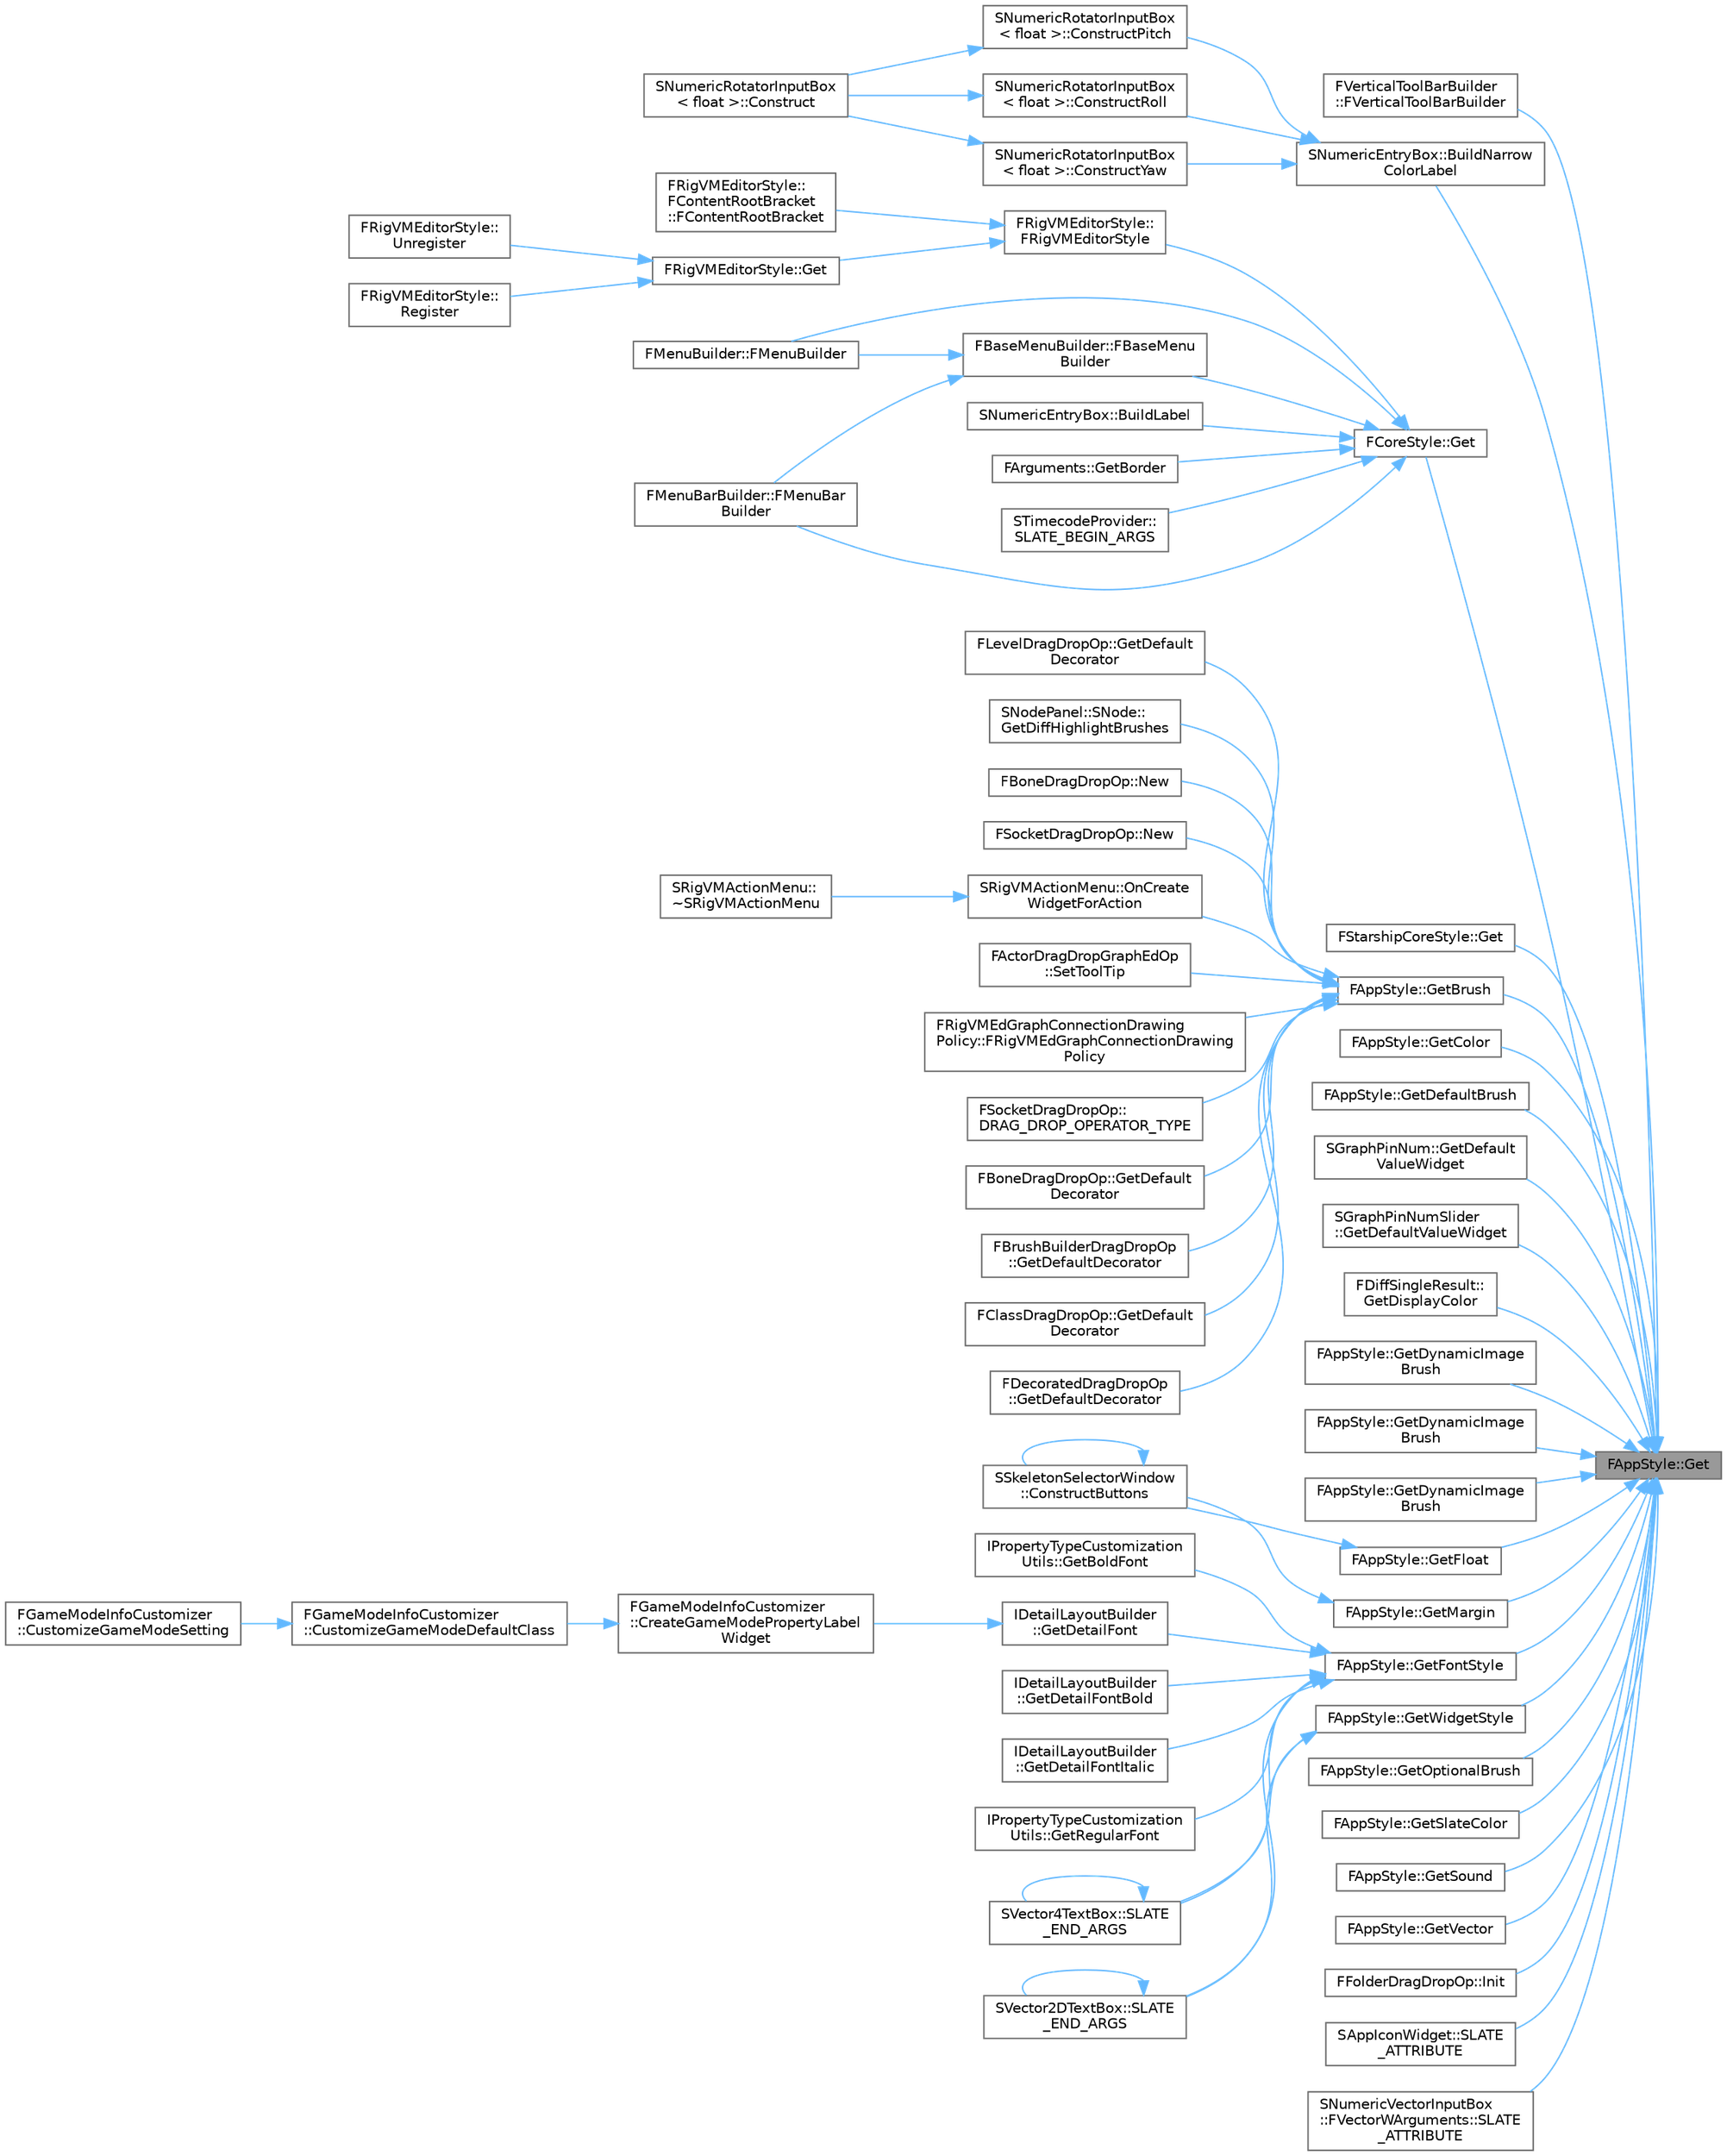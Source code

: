 digraph "FAppStyle::Get"
{
 // INTERACTIVE_SVG=YES
 // LATEX_PDF_SIZE
  bgcolor="transparent";
  edge [fontname=Helvetica,fontsize=10,labelfontname=Helvetica,labelfontsize=10];
  node [fontname=Helvetica,fontsize=10,shape=box,height=0.2,width=0.4];
  rankdir="RL";
  Node1 [id="Node000001",label="FAppStyle::Get",height=0.2,width=0.4,color="gray40", fillcolor="grey60", style="filled", fontcolor="black",tooltip=" "];
  Node1 -> Node2 [id="edge1_Node000001_Node000002",dir="back",color="steelblue1",style="solid",tooltip=" "];
  Node2 [id="Node000002",label="FVerticalToolBarBuilder\l::FVerticalToolBarBuilder",height=0.2,width=0.4,color="grey40", fillcolor="white", style="filled",URL="$d8/d6a/classFVerticalToolBarBuilder.html#a5ba8095ae9f03095e5c25935ca965e73",tooltip="Constructor."];
  Node1 -> Node3 [id="edge2_Node000001_Node000003",dir="back",color="steelblue1",style="solid",tooltip=" "];
  Node3 [id="Node000003",label="SNumericEntryBox::BuildNarrow\lColorLabel",height=0.2,width=0.4,color="grey40", fillcolor="white", style="filled",URL="$dc/db6/classSNumericEntryBox.html#a454a28263d29f1c1948039c5aa9acd8d",tooltip=" "];
  Node3 -> Node4 [id="edge3_Node000003_Node000004",dir="back",color="steelblue1",style="solid",tooltip=" "];
  Node4 [id="Node000004",label="SNumericRotatorInputBox\l\< float \>::ConstructPitch",height=0.2,width=0.4,color="grey40", fillcolor="white", style="filled",URL="$de/dee/classSNumericRotatorInputBox.html#ab9fcac6fafe090f38800a6e935b56c6f",tooltip=" "];
  Node4 -> Node5 [id="edge4_Node000004_Node000005",dir="back",color="steelblue1",style="solid",tooltip=" "];
  Node5 [id="Node000005",label="SNumericRotatorInputBox\l\< float \>::Construct",height=0.2,width=0.4,color="grey40", fillcolor="white", style="filled",URL="$de/dee/classSNumericRotatorInputBox.html#a8fe779a7671a76bd93c6837d87e4ab6b",tooltip=" "];
  Node3 -> Node6 [id="edge5_Node000003_Node000006",dir="back",color="steelblue1",style="solid",tooltip=" "];
  Node6 [id="Node000006",label="SNumericRotatorInputBox\l\< float \>::ConstructRoll",height=0.2,width=0.4,color="grey40", fillcolor="white", style="filled",URL="$de/dee/classSNumericRotatorInputBox.html#a21a596f656587b8e2357263f04eb0d16",tooltip=" "];
  Node6 -> Node5 [id="edge6_Node000006_Node000005",dir="back",color="steelblue1",style="solid",tooltip=" "];
  Node3 -> Node7 [id="edge7_Node000003_Node000007",dir="back",color="steelblue1",style="solid",tooltip=" "];
  Node7 [id="Node000007",label="SNumericRotatorInputBox\l\< float \>::ConstructYaw",height=0.2,width=0.4,color="grey40", fillcolor="white", style="filled",URL="$de/dee/classSNumericRotatorInputBox.html#ab713ce33357bdaa57f2c998fb80f8dd5",tooltip=" "];
  Node7 -> Node5 [id="edge8_Node000007_Node000005",dir="back",color="steelblue1",style="solid",tooltip=" "];
  Node1 -> Node8 [id="edge9_Node000001_Node000008",dir="back",color="steelblue1",style="solid",tooltip=" "];
  Node8 [id="Node000008",label="FCoreStyle::Get",height=0.2,width=0.4,color="grey40", fillcolor="white", style="filled",URL="$d5/d78/classFCoreStyle.html#ab91576dc3a6dbdc295e96e82a999c6f9",tooltip=" "];
  Node8 -> Node9 [id="edge10_Node000008_Node000009",dir="back",color="steelblue1",style="solid",tooltip=" "];
  Node9 [id="Node000009",label="FBaseMenuBuilder::FBaseMenu\lBuilder",height=0.2,width=0.4,color="grey40", fillcolor="white", style="filled",URL="$d9/dad/classFBaseMenuBuilder.html#a05b70a481d4835eec877d278cfe0554d",tooltip="Constructor."];
  Node9 -> Node10 [id="edge11_Node000009_Node000010",dir="back",color="steelblue1",style="solid",tooltip=" "];
  Node10 [id="Node000010",label="FMenuBarBuilder::FMenuBar\lBuilder",height=0.2,width=0.4,color="grey40", fillcolor="white", style="filled",URL="$d0/dc5/classFMenuBarBuilder.html#adc23473d09f3949fd20cab370625c88e",tooltip="Constructor."];
  Node9 -> Node11 [id="edge12_Node000009_Node000011",dir="back",color="steelblue1",style="solid",tooltip=" "];
  Node11 [id="Node000011",label="FMenuBuilder::FMenuBuilder",height=0.2,width=0.4,color="grey40", fillcolor="white", style="filled",URL="$dd/d3a/classFMenuBuilder.html#ae7fbba1ca1052d8f1b1bfe6686fe270f",tooltip="Constructor."];
  Node8 -> Node10 [id="edge13_Node000008_Node000010",dir="back",color="steelblue1",style="solid",tooltip=" "];
  Node8 -> Node11 [id="edge14_Node000008_Node000011",dir="back",color="steelblue1",style="solid",tooltip=" "];
  Node8 -> Node12 [id="edge15_Node000008_Node000012",dir="back",color="steelblue1",style="solid",tooltip=" "];
  Node12 [id="Node000012",label="FRigVMEditorStyle::\lFRigVMEditorStyle",height=0.2,width=0.4,color="grey40", fillcolor="white", style="filled",URL="$d5/d7f/classFRigVMEditorStyle.html#ae0b9aadfbdacffbdc7f706b7d25a7dd8",tooltip=" "];
  Node12 -> Node13 [id="edge16_Node000012_Node000013",dir="back",color="steelblue1",style="solid",tooltip=" "];
  Node13 [id="Node000013",label="FRigVMEditorStyle::\lFContentRootBracket\l::FContentRootBracket",height=0.2,width=0.4,color="grey40", fillcolor="white", style="filled",URL="$d2/d77/classFRigVMEditorStyle_1_1FContentRootBracket.html#acb31b334996103311c298e8e84bf4cb1",tooltip=" "];
  Node12 -> Node14 [id="edge17_Node000012_Node000014",dir="back",color="steelblue1",style="solid",tooltip=" "];
  Node14 [id="Node000014",label="FRigVMEditorStyle::Get",height=0.2,width=0.4,color="grey40", fillcolor="white", style="filled",URL="$d5/d7f/classFRigVMEditorStyle.html#a39389e23a1583a8fb0b007dac85f8d4e",tooltip=" "];
  Node14 -> Node15 [id="edge18_Node000014_Node000015",dir="back",color="steelblue1",style="solid",tooltip=" "];
  Node15 [id="Node000015",label="FRigVMEditorStyle::\lRegister",height=0.2,width=0.4,color="grey40", fillcolor="white", style="filled",URL="$d5/d7f/classFRigVMEditorStyle.html#a2b262e09fa30d8c45cb39248ad2dff3c",tooltip=" "];
  Node14 -> Node16 [id="edge19_Node000014_Node000016",dir="back",color="steelblue1",style="solid",tooltip=" "];
  Node16 [id="Node000016",label="FRigVMEditorStyle::\lUnregister",height=0.2,width=0.4,color="grey40", fillcolor="white", style="filled",URL="$d5/d7f/classFRigVMEditorStyle.html#af3ff3429a034f8dbadbc29c74a7ef64b",tooltip=" "];
  Node8 -> Node17 [id="edge20_Node000008_Node000017",dir="back",color="steelblue1",style="solid",tooltip=" "];
  Node17 [id="Node000017",label="SNumericEntryBox::BuildLabel",height=0.2,width=0.4,color="grey40", fillcolor="white", style="filled",URL="$dc/db6/classSNumericEntryBox.html#a123cf4364c1c37c0d8756b44ee05f357",tooltip=" "];
  Node8 -> Node18 [id="edge21_Node000008_Node000018",dir="back",color="steelblue1",style="solid",tooltip=" "];
  Node18 [id="Node000018",label="FArguments::GetBorder",height=0.2,width=0.4,color="grey40", fillcolor="white", style="filled",URL="$d4/dd9/classSTableRow.html#a8ee776f5cd9f4c6fe1af8e0c6baccfc8",tooltip=" "];
  Node8 -> Node19 [id="edge22_Node000008_Node000019",dir="back",color="steelblue1",style="solid",tooltip=" "];
  Node19 [id="Node000019",label="STimecodeProvider::\lSLATE_BEGIN_ARGS",height=0.2,width=0.4,color="grey40", fillcolor="white", style="filled",URL="$d2/d11/classSTimecodeProvider.html#ae19536f4d65005fde5837ee3ae43f86a",tooltip=" "];
  Node1 -> Node20 [id="edge23_Node000001_Node000020",dir="back",color="steelblue1",style="solid",tooltip=" "];
  Node20 [id="Node000020",label="FStarshipCoreStyle::Get",height=0.2,width=0.4,color="grey40", fillcolor="white", style="filled",URL="$da/de7/classFStarshipCoreStyle.html#a4ae4e9a071bdd2f7dc522da505abe1e5",tooltip=" "];
  Node1 -> Node21 [id="edge24_Node000001_Node000021",dir="back",color="steelblue1",style="solid",tooltip=" "];
  Node21 [id="Node000021",label="FAppStyle::GetBrush",height=0.2,width=0.4,color="grey40", fillcolor="white", style="filled",URL="$d3/d1e/classFAppStyle.html#a430cb307e5e4c6b02e8178b52fbb0812",tooltip=" "];
  Node21 -> Node22 [id="edge25_Node000021_Node000022",dir="back",color="steelblue1",style="solid",tooltip=" "];
  Node22 [id="Node000022",label="FRigVMEdGraphConnectionDrawing\lPolicy::FRigVMEdGraphConnectionDrawing\lPolicy",height=0.2,width=0.4,color="grey40", fillcolor="white", style="filled",URL="$d2/d0b/classFRigVMEdGraphConnectionDrawingPolicy.html#a9ddd86d40bd5b5ad4284fc6a82bbbbb4",tooltip=" "];
  Node21 -> Node23 [id="edge26_Node000021_Node000023",dir="back",color="steelblue1",style="solid",tooltip=" "];
  Node23 [id="Node000023",label="FSocketDragDropOp::\lDRAG_DROP_OPERATOR_TYPE",height=0.2,width=0.4,color="grey40", fillcolor="white", style="filled",URL="$d9/d9c/classFSocketDragDropOp.html#af1f7e68ba889b6769a5b9e30e27ca70d",tooltip="The widget decorator to use."];
  Node21 -> Node24 [id="edge27_Node000021_Node000024",dir="back",color="steelblue1",style="solid",tooltip=" "];
  Node24 [id="Node000024",label="FBoneDragDropOp::GetDefault\lDecorator",height=0.2,width=0.4,color="grey40", fillcolor="white", style="filled",URL="$d7/d0b/classFBoneDragDropOp.html#ad21b62629d1bc0655155d1f2627f06b6",tooltip="The widget decorator to use."];
  Node21 -> Node25 [id="edge28_Node000021_Node000025",dir="back",color="steelblue1",style="solid",tooltip=" "];
  Node25 [id="Node000025",label="FBrushBuilderDragDropOp\l::GetDefaultDecorator",height=0.2,width=0.4,color="grey40", fillcolor="white", style="filled",URL="$dd/d3b/classFBrushBuilderDragDropOp.html#affc170f9185a07d36db06a2994ec178d",tooltip="Gets the widget that will serve as the decorator unless overridden."];
  Node21 -> Node26 [id="edge29_Node000021_Node000026",dir="back",color="steelblue1",style="solid",tooltip=" "];
  Node26 [id="Node000026",label="FClassDragDropOp::GetDefault\lDecorator",height=0.2,width=0.4,color="grey40", fillcolor="white", style="filled",URL="$d2/d04/classFClassDragDropOp.html#ac7db0bc234d01b4e73e8bd832d7a01a7",tooltip="The widget decorator to use."];
  Node21 -> Node27 [id="edge30_Node000021_Node000027",dir="back",color="steelblue1",style="solid",tooltip=" "];
  Node27 [id="Node000027",label="FDecoratedDragDropOp\l::GetDefaultDecorator",height=0.2,width=0.4,color="grey40", fillcolor="white", style="filled",URL="$d9/d25/classFDecoratedDragDropOp.html#a7c8fce58b76e6645021db40c0468ced7",tooltip="The widget decorator to use."];
  Node21 -> Node28 [id="edge31_Node000021_Node000028",dir="back",color="steelblue1",style="solid",tooltip=" "];
  Node28 [id="Node000028",label="FLevelDragDropOp::GetDefault\lDecorator",height=0.2,width=0.4,color="grey40", fillcolor="white", style="filled",URL="$d3/dc0/classFLevelDragDropOp.html#ad3d0ec8a2852ab061b58c8abe9048df1",tooltip="The widget decorator to use."];
  Node21 -> Node29 [id="edge32_Node000021_Node000029",dir="back",color="steelblue1",style="solid",tooltip=" "];
  Node29 [id="Node000029",label="SNodePanel::SNode::\lGetDiffHighlightBrushes",height=0.2,width=0.4,color="grey40", fillcolor="white", style="filled",URL="$dd/d6c/classSNodePanel_1_1SNode.html#a6314415e4bc919196be2bc385a1e7f14",tooltip="used by GetDiffHighlights to generate outlines for diffed nodes"];
  Node21 -> Node30 [id="edge33_Node000021_Node000030",dir="back",color="steelblue1",style="solid",tooltip=" "];
  Node30 [id="Node000030",label="FBoneDragDropOp::New",height=0.2,width=0.4,color="grey40", fillcolor="white", style="filled",URL="$d7/d0b/classFBoneDragDropOp.html#a154ed35f2d601eeb25b33857cbe1488f",tooltip=" "];
  Node21 -> Node31 [id="edge34_Node000021_Node000031",dir="back",color="steelblue1",style="solid",tooltip=" "];
  Node31 [id="Node000031",label="FSocketDragDropOp::New",height=0.2,width=0.4,color="grey40", fillcolor="white", style="filled",URL="$d9/d9c/classFSocketDragDropOp.html#aed22bf7926989b86052901b78196d5d0",tooltip=" "];
  Node21 -> Node32 [id="edge35_Node000021_Node000032",dir="back",color="steelblue1",style="solid",tooltip=" "];
  Node32 [id="Node000032",label="SRigVMActionMenu::OnCreate\lWidgetForAction",height=0.2,width=0.4,color="grey40", fillcolor="white", style="filled",URL="$d0/dc8/classSRigVMActionMenu.html#a0e2b0d86e53b193360e7e89c2228b439",tooltip=" "];
  Node32 -> Node33 [id="edge36_Node000032_Node000033",dir="back",color="steelblue1",style="solid",tooltip=" "];
  Node33 [id="Node000033",label="SRigVMActionMenu::\l~SRigVMActionMenu",height=0.2,width=0.4,color="grey40", fillcolor="white", style="filled",URL="$d0/dc8/classSRigVMActionMenu.html#a3e5360a0d634f11a8d88f3e21f1fa462",tooltip=" "];
  Node21 -> Node34 [id="edge37_Node000021_Node000034",dir="back",color="steelblue1",style="solid",tooltip=" "];
  Node34 [id="Node000034",label="FActorDragDropGraphEdOp\l::SetToolTip",height=0.2,width=0.4,color="grey40", fillcolor="white", style="filled",URL="$de/d3f/classFActorDragDropGraphEdOp.html#ab51c30d6128062cc9f268fd8d3dc5673",tooltip="Set the appropriate tool tip when dragging functionality is active."];
  Node1 -> Node35 [id="edge38_Node000001_Node000035",dir="back",color="steelblue1",style="solid",tooltip=" "];
  Node35 [id="Node000035",label="FAppStyle::GetColor",height=0.2,width=0.4,color="grey40", fillcolor="white", style="filled",URL="$d3/d1e/classFAppStyle.html#afe24c46b4a6a9b59f0ae731f6d687715",tooltip=" "];
  Node1 -> Node36 [id="edge39_Node000001_Node000036",dir="back",color="steelblue1",style="solid",tooltip=" "];
  Node36 [id="Node000036",label="FAppStyle::GetDefaultBrush",height=0.2,width=0.4,color="grey40", fillcolor="white", style="filled",URL="$d3/d1e/classFAppStyle.html#a3036e3dbcdac5d50a2e05657ea6e02cd",tooltip=" "];
  Node1 -> Node37 [id="edge40_Node000001_Node000037",dir="back",color="steelblue1",style="solid",tooltip=" "];
  Node37 [id="Node000037",label="SGraphPinNum::GetDefault\lValueWidget",height=0.2,width=0.4,color="grey40", fillcolor="white", style="filled",URL="$db/d79/classSGraphPinNum.html#a621cd1e2f9fe22936f2e79dacd7fb0b9",tooltip="Build the widget we should put into the 'default value' space, shown when nothing connected."];
  Node1 -> Node38 [id="edge41_Node000001_Node000038",dir="back",color="steelblue1",style="solid",tooltip=" "];
  Node38 [id="Node000038",label="SGraphPinNumSlider\l::GetDefaultValueWidget",height=0.2,width=0.4,color="grey40", fillcolor="white", style="filled",URL="$d2/d92/classSGraphPinNumSlider.html#a2a70cd205829250c266951ef60333826",tooltip="Build the widget we should put into the 'default value' space, shown when nothing connected."];
  Node1 -> Node39 [id="edge42_Node000001_Node000039",dir="back",color="steelblue1",style="solid",tooltip=" "];
  Node39 [id="Node000039",label="FDiffSingleResult::\lGetDisplayColor",height=0.2,width=0.4,color="grey40", fillcolor="white", style="filled",URL="$d0/de4/structFDiffSingleResult.html#a9f8c8265e0b3827fd0aea48d01153bc9",tooltip="Get the color that is associated with this diff category."];
  Node1 -> Node40 [id="edge43_Node000001_Node000040",dir="back",color="steelblue1",style="solid",tooltip=" "];
  Node40 [id="Node000040",label="FAppStyle::GetDynamicImage\lBrush",height=0.2,width=0.4,color="grey40", fillcolor="white", style="filled",URL="$d3/d1e/classFAppStyle.html#a6b7a11a04eecc3e050a61913c4aa15b0",tooltip=" "];
  Node1 -> Node41 [id="edge44_Node000001_Node000041",dir="back",color="steelblue1",style="solid",tooltip=" "];
  Node41 [id="Node000041",label="FAppStyle::GetDynamicImage\lBrush",height=0.2,width=0.4,color="grey40", fillcolor="white", style="filled",URL="$d3/d1e/classFAppStyle.html#a769aa15d44866940b94ddae8500afc62",tooltip=" "];
  Node1 -> Node42 [id="edge45_Node000001_Node000042",dir="back",color="steelblue1",style="solid",tooltip=" "];
  Node42 [id="Node000042",label="FAppStyle::GetDynamicImage\lBrush",height=0.2,width=0.4,color="grey40", fillcolor="white", style="filled",URL="$d3/d1e/classFAppStyle.html#af030cfc6f574588b7d68a68837e7185b",tooltip=" "];
  Node1 -> Node43 [id="edge46_Node000001_Node000043",dir="back",color="steelblue1",style="solid",tooltip=" "];
  Node43 [id="Node000043",label="FAppStyle::GetFloat",height=0.2,width=0.4,color="grey40", fillcolor="white", style="filled",URL="$d3/d1e/classFAppStyle.html#ac45d520b06fc818e0c2528128c2b6f8a",tooltip=" "];
  Node43 -> Node44 [id="edge47_Node000043_Node000044",dir="back",color="steelblue1",style="solid",tooltip=" "];
  Node44 [id="Node000044",label="SSkeletonSelectorWindow\l::ConstructButtons",height=0.2,width=0.4,color="grey40", fillcolor="white", style="filled",URL="$de/d0f/classSSkeletonSelectorWindow.html#a0d2446fcd0233c210ea616ced2bcf8cd",tooltip=" "];
  Node44 -> Node44 [id="edge48_Node000044_Node000044",dir="back",color="steelblue1",style="solid",tooltip=" "];
  Node1 -> Node45 [id="edge49_Node000001_Node000045",dir="back",color="steelblue1",style="solid",tooltip=" "];
  Node45 [id="Node000045",label="FAppStyle::GetFontStyle",height=0.2,width=0.4,color="grey40", fillcolor="white", style="filled",URL="$d3/d1e/classFAppStyle.html#a8579b525c9e6f34c94a8f4fc60651f78",tooltip=" "];
  Node45 -> Node46 [id="edge50_Node000045_Node000046",dir="back",color="steelblue1",style="solid",tooltip=" "];
  Node46 [id="Node000046",label="IPropertyTypeCustomization\lUtils::GetBoldFont",height=0.2,width=0.4,color="grey40", fillcolor="white", style="filled",URL="$d0/ddd/classIPropertyTypeCustomizationUtils.html#ad3feae45aeeed08ce39d2236bd6e39bb",tooltip=" "];
  Node45 -> Node47 [id="edge51_Node000045_Node000047",dir="back",color="steelblue1",style="solid",tooltip=" "];
  Node47 [id="Node000047",label="IDetailLayoutBuilder\l::GetDetailFont",height=0.2,width=0.4,color="grey40", fillcolor="white", style="filled",URL="$d7/de5/classIDetailLayoutBuilder.html#ae952d8769a041f6bc38405fd85c80062",tooltip=" "];
  Node47 -> Node48 [id="edge52_Node000047_Node000048",dir="back",color="steelblue1",style="solid",tooltip=" "];
  Node48 [id="Node000048",label="FGameModeInfoCustomizer\l::CreateGameModePropertyLabel\lWidget",height=0.2,width=0.4,color="grey40", fillcolor="white", style="filled",URL="$d8/d99/classFGameModeInfoCustomizer.html#aaa28ed0868937a4f36da5248c36814d6",tooltip="Create widget for the name of a default class property."];
  Node48 -> Node49 [id="edge53_Node000048_Node000049",dir="back",color="steelblue1",style="solid",tooltip=" "];
  Node49 [id="Node000049",label="FGameModeInfoCustomizer\l::CustomizeGameModeDefaultClass",height=0.2,width=0.4,color="grey40", fillcolor="white", style="filled",URL="$d8/d99/classFGameModeInfoCustomizer.html#a74d406f84c5b9f70518e8d34579a603e",tooltip="Create widget fo modifying a default class within the current GameMode."];
  Node49 -> Node50 [id="edge54_Node000049_Node000050",dir="back",color="steelblue1",style="solid",tooltip=" "];
  Node50 [id="Node000050",label="FGameModeInfoCustomizer\l::CustomizeGameModeSetting",height=0.2,width=0.4,color="grey40", fillcolor="white", style="filled",URL="$d8/d99/classFGameModeInfoCustomizer.html#ad7c2b7a819accac445cba2e1433a3540",tooltip="Add special customization for the GameMode setting."];
  Node45 -> Node51 [id="edge55_Node000045_Node000051",dir="back",color="steelblue1",style="solid",tooltip=" "];
  Node51 [id="Node000051",label="IDetailLayoutBuilder\l::GetDetailFontBold",height=0.2,width=0.4,color="grey40", fillcolor="white", style="filled",URL="$d7/de5/classIDetailLayoutBuilder.html#ade73ae001dc50c71f4411252b9b9853d",tooltip=" "];
  Node45 -> Node52 [id="edge56_Node000045_Node000052",dir="back",color="steelblue1",style="solid",tooltip=" "];
  Node52 [id="Node000052",label="IDetailLayoutBuilder\l::GetDetailFontItalic",height=0.2,width=0.4,color="grey40", fillcolor="white", style="filled",URL="$d7/de5/classIDetailLayoutBuilder.html#ae467ce1b8d3a5f93552e627bdbb24311",tooltip=" "];
  Node45 -> Node53 [id="edge57_Node000045_Node000053",dir="back",color="steelblue1",style="solid",tooltip=" "];
  Node53 [id="Node000053",label="IPropertyTypeCustomization\lUtils::GetRegularFont",height=0.2,width=0.4,color="grey40", fillcolor="white", style="filled",URL="$d0/ddd/classIPropertyTypeCustomizationUtils.html#a2a7b98303b2b18674cd1cb62cf27aaee",tooltip=" "];
  Node45 -> Node54 [id="edge58_Node000045_Node000054",dir="back",color="steelblue1",style="solid",tooltip=" "];
  Node54 [id="Node000054",label="SVector2DTextBox::SLATE\l_END_ARGS",height=0.2,width=0.4,color="grey40", fillcolor="white", style="filled",URL="$d0/dc5/classSVector2DTextBox.html#aea4aafdbacb2f23b38ed22a3b7c888e2",tooltip=" "];
  Node54 -> Node54 [id="edge59_Node000054_Node000054",dir="back",color="steelblue1",style="solid",tooltip=" "];
  Node45 -> Node55 [id="edge60_Node000045_Node000055",dir="back",color="steelblue1",style="solid",tooltip=" "];
  Node55 [id="Node000055",label="SVector4TextBox::SLATE\l_END_ARGS",height=0.2,width=0.4,color="grey40", fillcolor="white", style="filled",URL="$dd/dff/classSVector4TextBox.html#aa554f0385edc4db117fdfe79702fbacb",tooltip=" "];
  Node55 -> Node55 [id="edge61_Node000055_Node000055",dir="back",color="steelblue1",style="solid",tooltip=" "];
  Node1 -> Node56 [id="edge62_Node000001_Node000056",dir="back",color="steelblue1",style="solid",tooltip=" "];
  Node56 [id="Node000056",label="FAppStyle::GetMargin",height=0.2,width=0.4,color="grey40", fillcolor="white", style="filled",URL="$d3/d1e/classFAppStyle.html#add8ad6e6ebd5c264358aa2082cde62c7",tooltip=" "];
  Node56 -> Node44 [id="edge63_Node000056_Node000044",dir="back",color="steelblue1",style="solid",tooltip=" "];
  Node1 -> Node57 [id="edge64_Node000001_Node000057",dir="back",color="steelblue1",style="solid",tooltip=" "];
  Node57 [id="Node000057",label="FAppStyle::GetOptionalBrush",height=0.2,width=0.4,color="grey40", fillcolor="white", style="filled",URL="$d3/d1e/classFAppStyle.html#a3715b4b4241ee2027855e0ac975290cc",tooltip=" "];
  Node1 -> Node58 [id="edge65_Node000001_Node000058",dir="back",color="steelblue1",style="solid",tooltip=" "];
  Node58 [id="Node000058",label="FAppStyle::GetSlateColor",height=0.2,width=0.4,color="grey40", fillcolor="white", style="filled",URL="$d3/d1e/classFAppStyle.html#a10002682c38f5f0b11995b81c1ad2b2b",tooltip=" "];
  Node1 -> Node59 [id="edge66_Node000001_Node000059",dir="back",color="steelblue1",style="solid",tooltip=" "];
  Node59 [id="Node000059",label="FAppStyle::GetSound",height=0.2,width=0.4,color="grey40", fillcolor="white", style="filled",URL="$d3/d1e/classFAppStyle.html#ab212cd53b691280487aeef340bbc0aaf",tooltip=" "];
  Node1 -> Node60 [id="edge67_Node000001_Node000060",dir="back",color="steelblue1",style="solid",tooltip=" "];
  Node60 [id="Node000060",label="FAppStyle::GetVector",height=0.2,width=0.4,color="grey40", fillcolor="white", style="filled",URL="$d3/d1e/classFAppStyle.html#a36ce9f4328c6f65d6eaf412fe8a3ca62",tooltip=" "];
  Node1 -> Node61 [id="edge68_Node000001_Node000061",dir="back",color="steelblue1",style="solid",tooltip=" "];
  Node61 [id="Node000061",label="FAppStyle::GetWidgetStyle",height=0.2,width=0.4,color="grey40", fillcolor="white", style="filled",URL="$d3/d1e/classFAppStyle.html#a435f94db0818494ed96d3132af6454e3",tooltip=" "];
  Node61 -> Node54 [id="edge69_Node000061_Node000054",dir="back",color="steelblue1",style="solid",tooltip=" "];
  Node61 -> Node55 [id="edge70_Node000061_Node000055",dir="back",color="steelblue1",style="solid",tooltip=" "];
  Node1 -> Node62 [id="edge71_Node000001_Node000062",dir="back",color="steelblue1",style="solid",tooltip=" "];
  Node62 [id="Node000062",label="FFolderDragDropOp::Init",height=0.2,width=0.4,color="grey40", fillcolor="white", style="filled",URL="$d0/dac/classFFolderDragDropOp.html#a1227700d7cd062324b3386bf256219cf",tooltip=" "];
  Node1 -> Node63 [id="edge72_Node000001_Node000063",dir="back",color="steelblue1",style="solid",tooltip=" "];
  Node63 [id="Node000063",label="SAppIconWidget::SLATE\l_ATTRIBUTE",height=0.2,width=0.4,color="grey40", fillcolor="white", style="filled",URL="$de/d72/classSAppIconWidget.html#a44288380df06b2cd17dce33f72dcac80",tooltip="Icon color and opacity."];
  Node1 -> Node64 [id="edge73_Node000001_Node000064",dir="back",color="steelblue1",style="solid",tooltip=" "];
  Node64 [id="Node000064",label="SNumericVectorInputBox\l::FVectorWArguments::SLATE\l_ATTRIBUTE",height=0.2,width=0.4,color="grey40", fillcolor="white", style="filled",URL="$db/dd3/structSNumericVectorInputBox_1_1FVectorWArguments.html#a1c4779fa57c2f267c18a7f1b02f7c7ff",tooltip="The DisplayName of the W component of the vector."];
}
